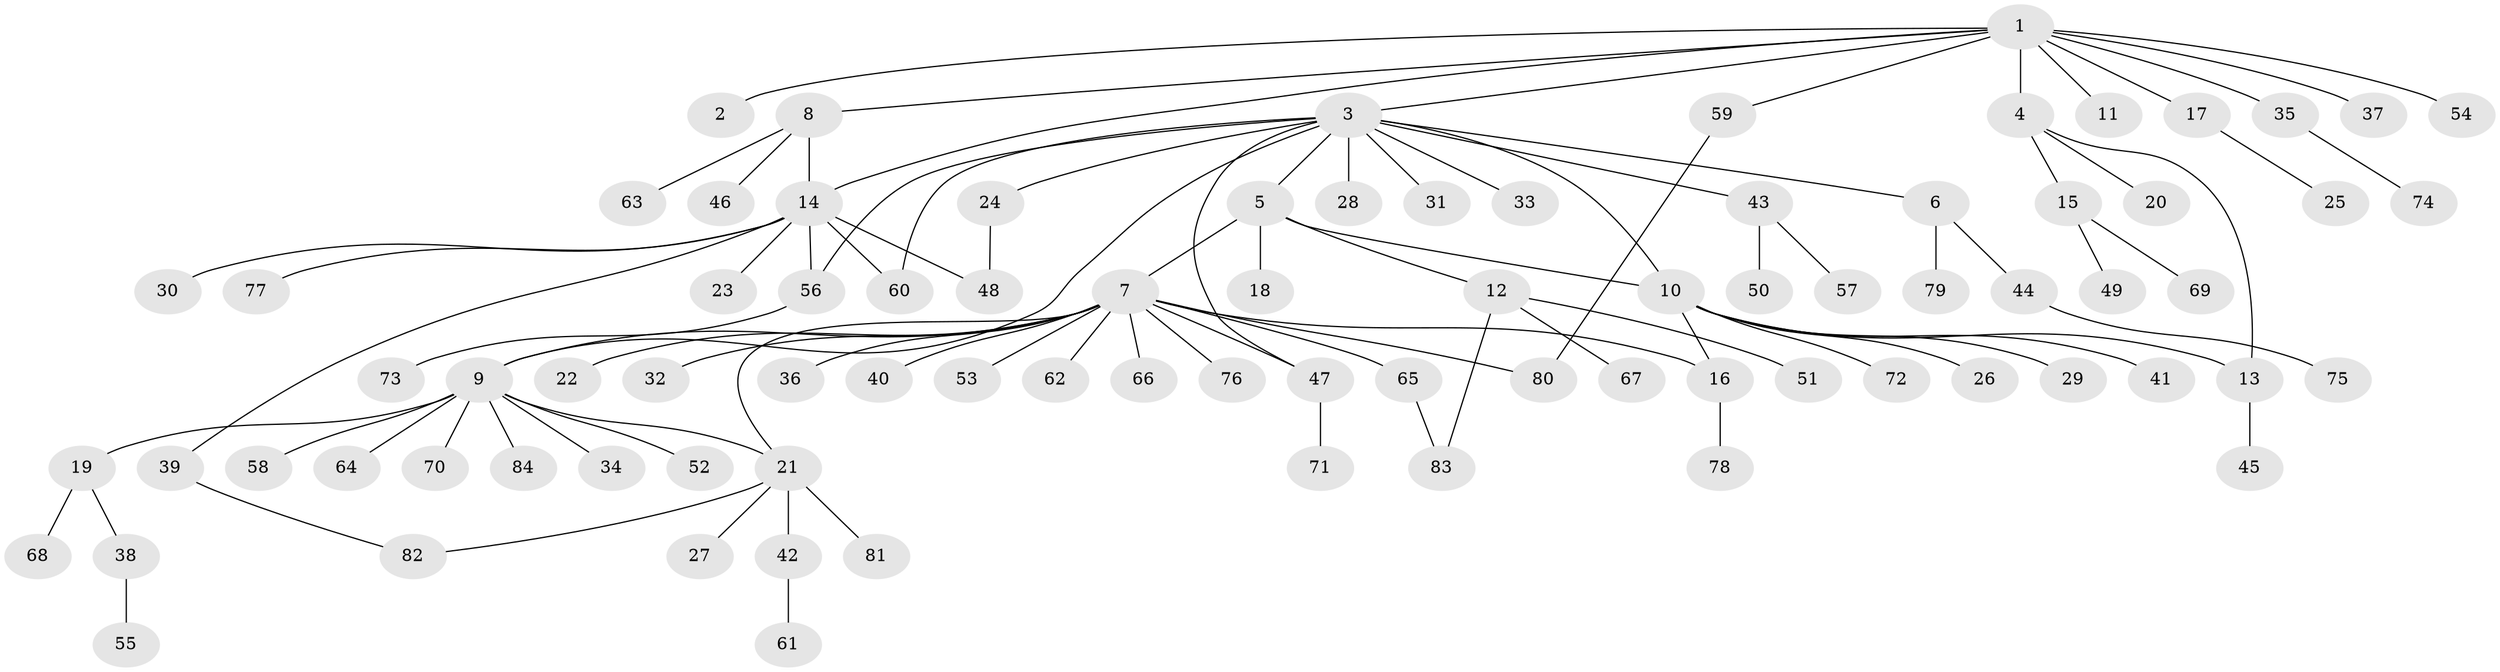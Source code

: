 // coarse degree distribution, {9: 0.03225806451612903, 1: 0.6612903225806451, 12: 0.016129032258064516, 3: 0.04838709677419355, 4: 0.03225806451612903, 2: 0.16129032258064516, 13: 0.03225806451612903, 10: 0.016129032258064516}
// Generated by graph-tools (version 1.1) at 2025/23/03/03/25 07:23:54]
// undirected, 84 vertices, 96 edges
graph export_dot {
graph [start="1"]
  node [color=gray90,style=filled];
  1;
  2;
  3;
  4;
  5;
  6;
  7;
  8;
  9;
  10;
  11;
  12;
  13;
  14;
  15;
  16;
  17;
  18;
  19;
  20;
  21;
  22;
  23;
  24;
  25;
  26;
  27;
  28;
  29;
  30;
  31;
  32;
  33;
  34;
  35;
  36;
  37;
  38;
  39;
  40;
  41;
  42;
  43;
  44;
  45;
  46;
  47;
  48;
  49;
  50;
  51;
  52;
  53;
  54;
  55;
  56;
  57;
  58;
  59;
  60;
  61;
  62;
  63;
  64;
  65;
  66;
  67;
  68;
  69;
  70;
  71;
  72;
  73;
  74;
  75;
  76;
  77;
  78;
  79;
  80;
  81;
  82;
  83;
  84;
  1 -- 2;
  1 -- 3;
  1 -- 4;
  1 -- 8;
  1 -- 11;
  1 -- 14;
  1 -- 17;
  1 -- 35;
  1 -- 37;
  1 -- 54;
  1 -- 59;
  3 -- 5;
  3 -- 6;
  3 -- 9;
  3 -- 10;
  3 -- 24;
  3 -- 28;
  3 -- 31;
  3 -- 33;
  3 -- 43;
  3 -- 47;
  3 -- 56;
  3 -- 60;
  4 -- 13;
  4 -- 15;
  4 -- 20;
  5 -- 7;
  5 -- 10;
  5 -- 12;
  5 -- 18;
  6 -- 44;
  6 -- 79;
  7 -- 9;
  7 -- 16;
  7 -- 21;
  7 -- 22;
  7 -- 32;
  7 -- 36;
  7 -- 40;
  7 -- 47;
  7 -- 53;
  7 -- 62;
  7 -- 65;
  7 -- 66;
  7 -- 76;
  7 -- 80;
  8 -- 14;
  8 -- 46;
  8 -- 63;
  9 -- 19;
  9 -- 21;
  9 -- 34;
  9 -- 52;
  9 -- 58;
  9 -- 64;
  9 -- 70;
  9 -- 84;
  10 -- 13;
  10 -- 16;
  10 -- 26;
  10 -- 29;
  10 -- 41;
  10 -- 72;
  12 -- 51;
  12 -- 67;
  12 -- 83;
  13 -- 45;
  14 -- 23;
  14 -- 30;
  14 -- 39;
  14 -- 48;
  14 -- 56;
  14 -- 60;
  14 -- 77;
  15 -- 49;
  15 -- 69;
  16 -- 78;
  17 -- 25;
  19 -- 38;
  19 -- 68;
  21 -- 27;
  21 -- 42;
  21 -- 81;
  21 -- 82;
  24 -- 48;
  35 -- 74;
  38 -- 55;
  39 -- 82;
  42 -- 61;
  43 -- 50;
  43 -- 57;
  44 -- 75;
  47 -- 71;
  56 -- 73;
  59 -- 80;
  65 -- 83;
}
